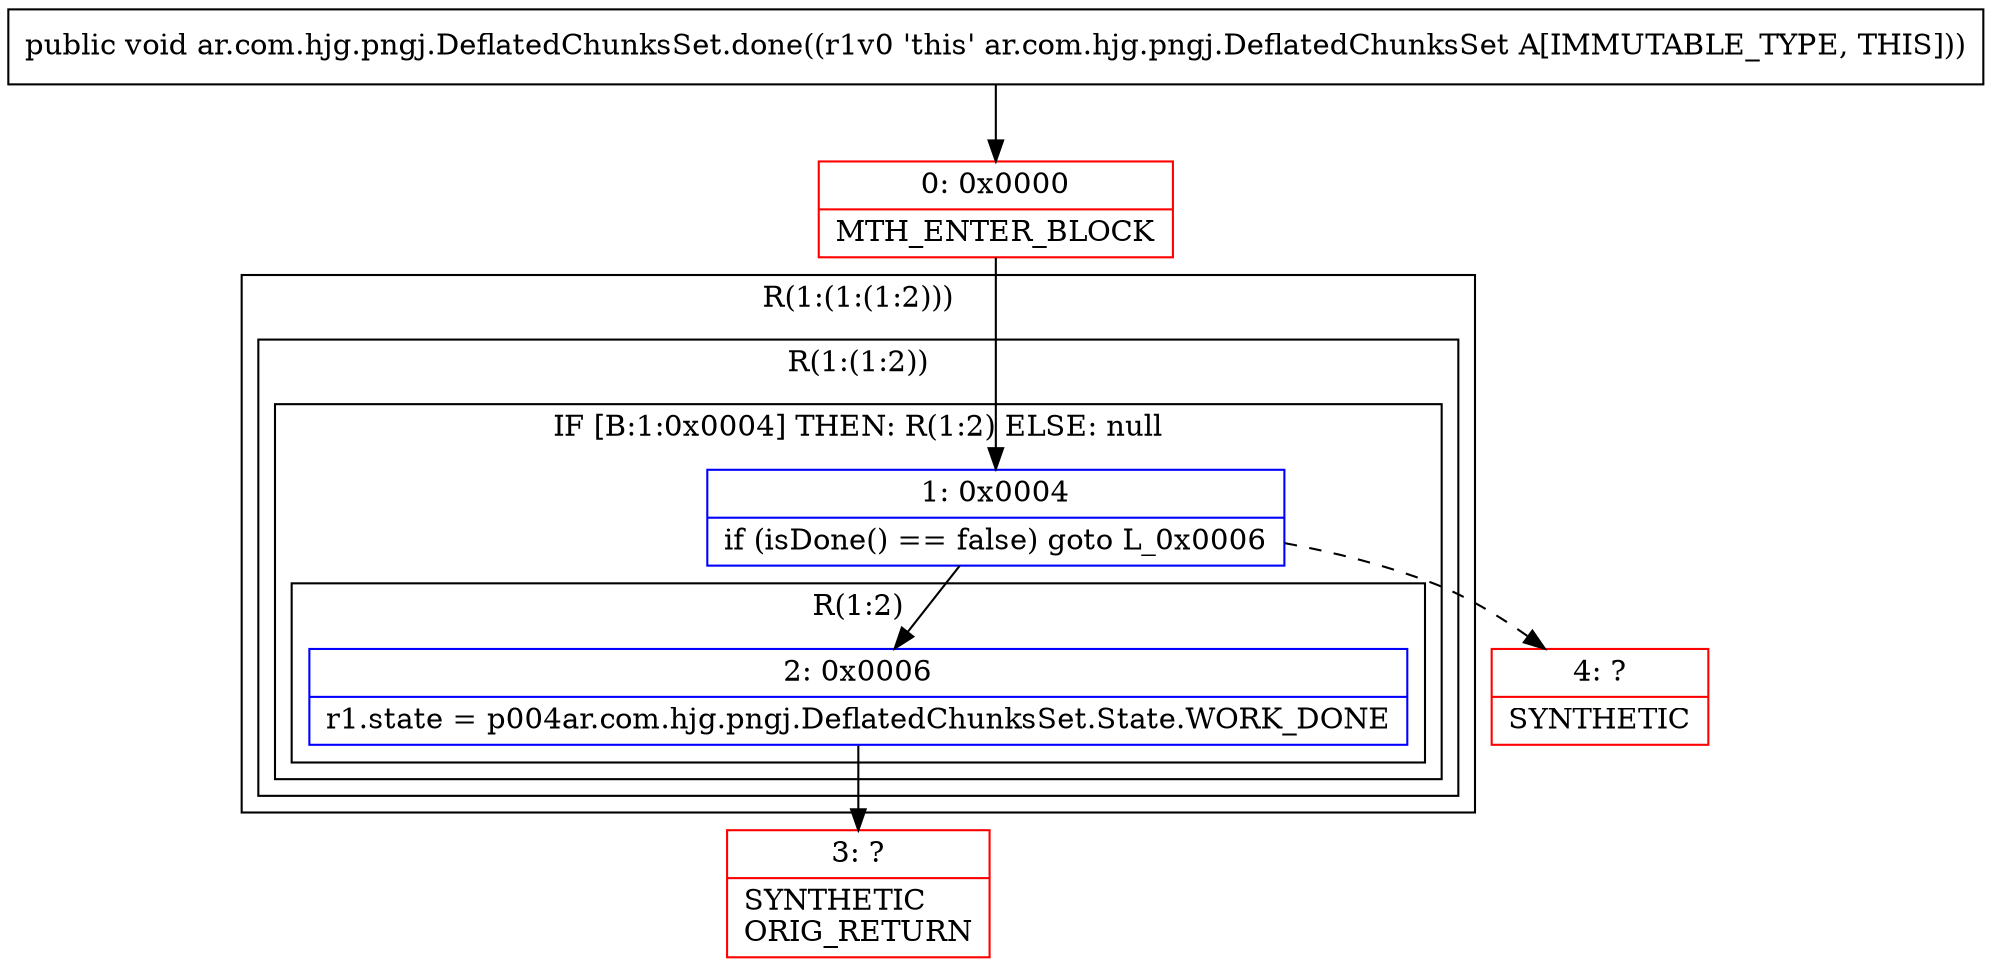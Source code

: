digraph "CFG forar.com.hjg.pngj.DeflatedChunksSet.done()V" {
subgraph cluster_Region_456937876 {
label = "R(1:(1:(1:2)))";
node [shape=record,color=blue];
subgraph cluster_Region_2007604327 {
label = "R(1:(1:2))";
node [shape=record,color=blue];
subgraph cluster_IfRegion_380835935 {
label = "IF [B:1:0x0004] THEN: R(1:2) ELSE: null";
node [shape=record,color=blue];
Node_1 [shape=record,label="{1\:\ 0x0004|if (isDone() == false) goto L_0x0006\l}"];
subgraph cluster_Region_983402043 {
label = "R(1:2)";
node [shape=record,color=blue];
Node_2 [shape=record,label="{2\:\ 0x0006|r1.state = p004ar.com.hjg.pngj.DeflatedChunksSet.State.WORK_DONE\l}"];
}
}
}
}
Node_0 [shape=record,color=red,label="{0\:\ 0x0000|MTH_ENTER_BLOCK\l}"];
Node_3 [shape=record,color=red,label="{3\:\ ?|SYNTHETIC\lORIG_RETURN\l}"];
Node_4 [shape=record,color=red,label="{4\:\ ?|SYNTHETIC\l}"];
MethodNode[shape=record,label="{public void ar.com.hjg.pngj.DeflatedChunksSet.done((r1v0 'this' ar.com.hjg.pngj.DeflatedChunksSet A[IMMUTABLE_TYPE, THIS])) }"];
MethodNode -> Node_0;
Node_1 -> Node_2;
Node_1 -> Node_4[style=dashed];
Node_2 -> Node_3;
Node_0 -> Node_1;
}

